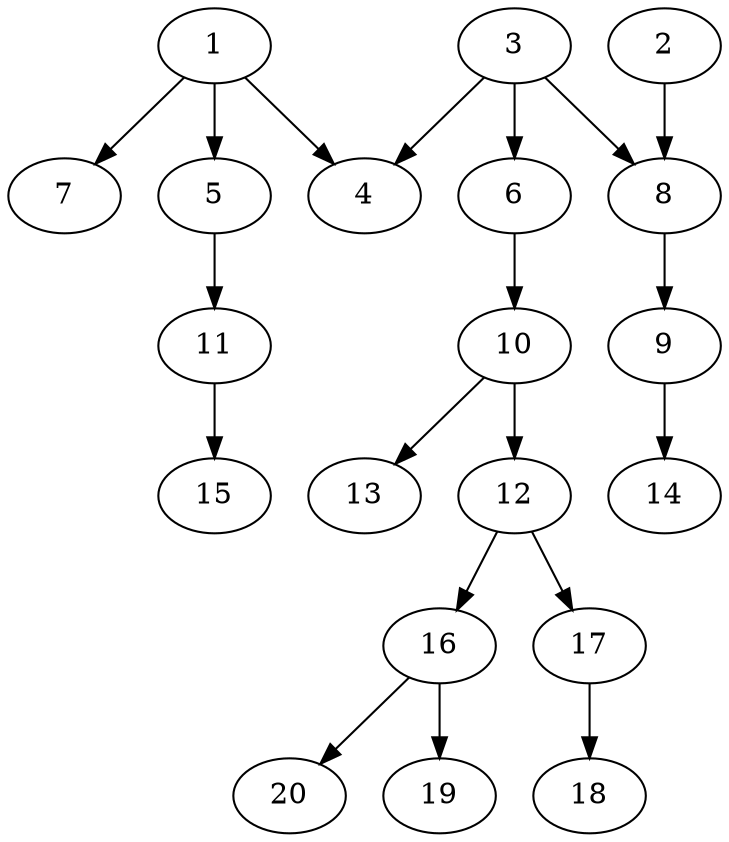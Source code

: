 // DAG automatically generated by daggen at Sat Jul 27 15:37:47 2019
// ./daggen --dot -n 20 --ccr 0.5 --fat 0.5 --regular 0.5 --density 0.4 --mindata 5242880 --maxdata 52428800 
digraph G {
  1 [size="72355840", alpha="0.16", expect_size="36177920"] 
  1 -> 4 [size ="36177920"]
  1 -> 5 [size ="36177920"]
  1 -> 7 [size ="36177920"]
  2 [size="52375552", alpha="0.14", expect_size="26187776"] 
  2 -> 8 [size ="26187776"]
  3 [size="17418240", alpha="0.03", expect_size="8709120"] 
  3 -> 4 [size ="8709120"]
  3 -> 6 [size ="8709120"]
  3 -> 8 [size ="8709120"]
  4 [size="89438208", alpha="0.16", expect_size="44719104"] 
  5 [size="86732800", alpha="0.17", expect_size="43366400"] 
  5 -> 11 [size ="43366400"]
  6 [size="17364992", alpha="0.04", expect_size="8682496"] 
  6 -> 10 [size ="8682496"]
  7 [size="62304256", alpha="0.10", expect_size="31152128"] 
  8 [size="34719744", alpha="0.00", expect_size="17359872"] 
  8 -> 9 [size ="17359872"]
  9 [size="34609152", alpha="0.19", expect_size="17304576"] 
  9 -> 14 [size ="17304576"]
  10 [size="74860544", alpha="0.02", expect_size="37430272"] 
  10 -> 12 [size ="37430272"]
  10 -> 13 [size ="37430272"]
  11 [size="71313408", alpha="0.12", expect_size="35656704"] 
  11 -> 15 [size ="35656704"]
  12 [size="51421184", alpha="0.06", expect_size="25710592"] 
  12 -> 16 [size ="25710592"]
  12 -> 17 [size ="25710592"]
  13 [size="23654400", alpha="0.10", expect_size="11827200"] 
  14 [size="37296128", alpha="0.20", expect_size="18648064"] 
  15 [size="17469440", alpha="0.02", expect_size="8734720"] 
  16 [size="97980416", alpha="0.17", expect_size="48990208"] 
  16 -> 19 [size ="48990208"]
  16 -> 20 [size ="48990208"]
  17 [size="22976512", alpha="0.00", expect_size="11488256"] 
  17 -> 18 [size ="11488256"]
  18 [size="69347328", alpha="0.11", expect_size="34673664"] 
  19 [size="69914624", alpha="0.08", expect_size="34957312"] 
  20 [size="67434496", alpha="0.19", expect_size="33717248"] 
}
